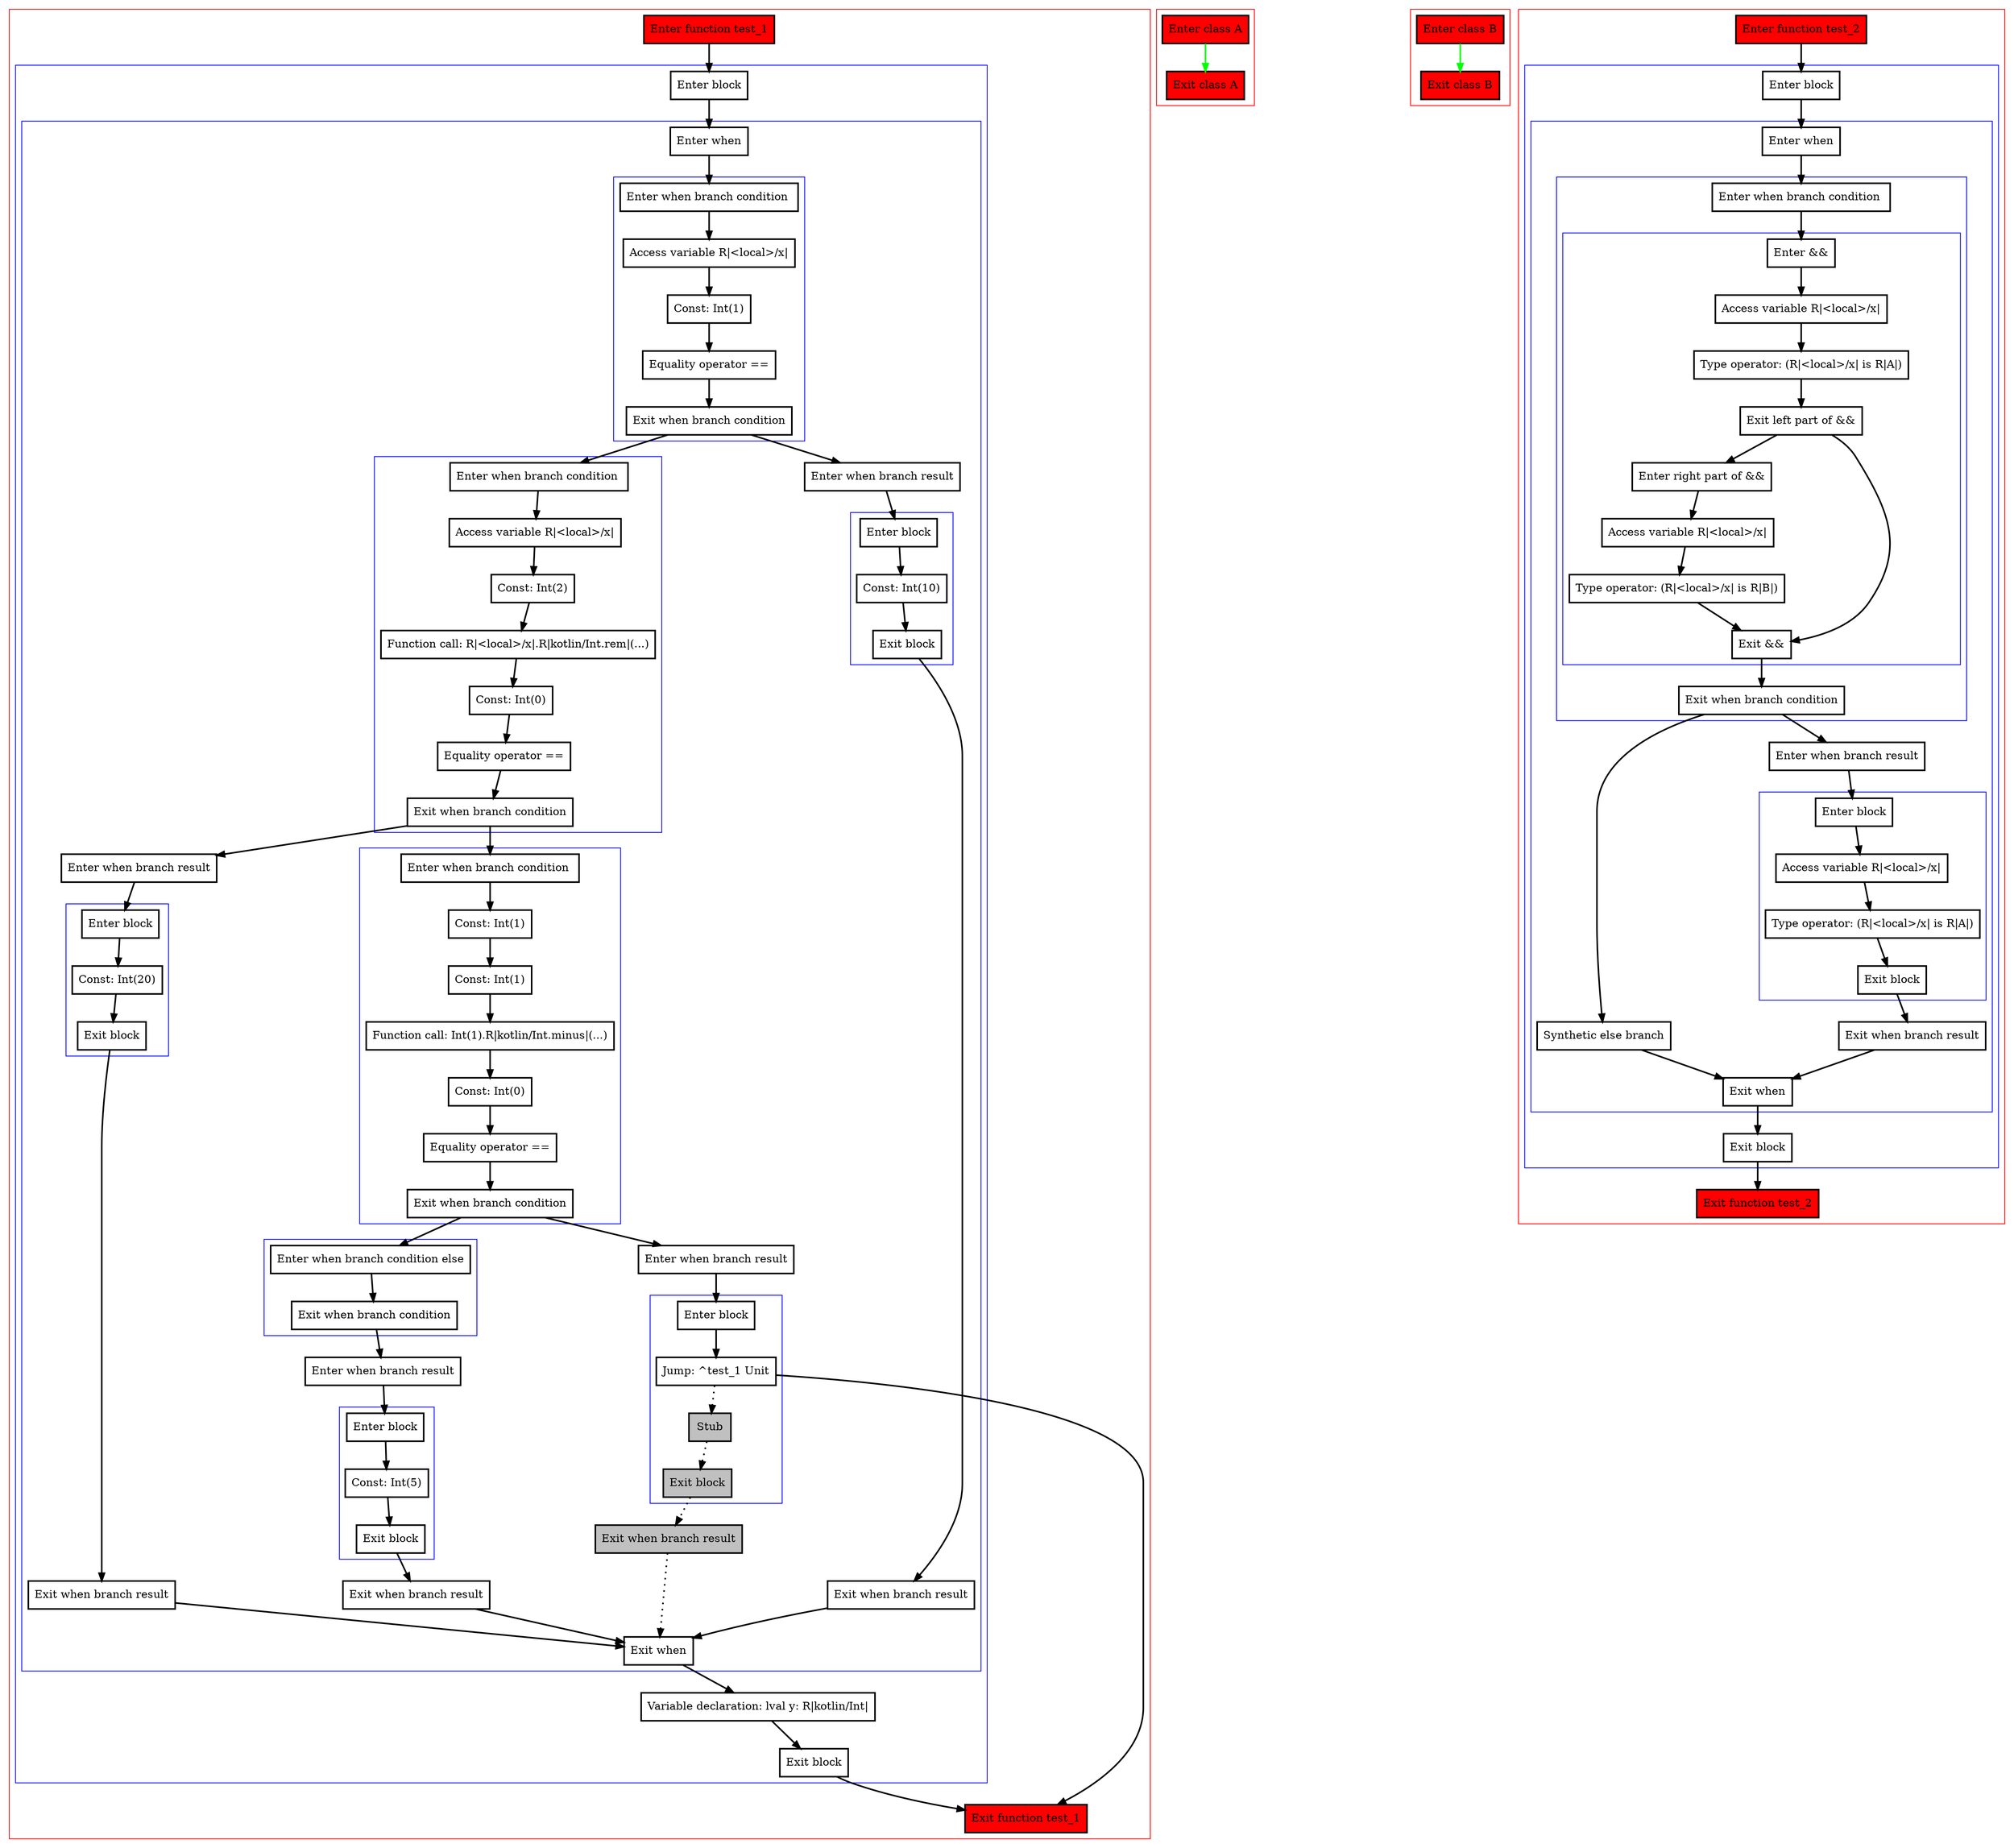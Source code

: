 digraph when_kt {
    graph [nodesep=3]
    node [shape=box penwidth=2]
    edge [penwidth=2]

    subgraph cluster_0 {
        color=red
        0 [label="Enter function test_1" style="filled" fillcolor=red];
        subgraph cluster_1 {
            color=blue
            1 [label="Enter block"];
            subgraph cluster_2 {
                color=blue
                2 [label="Enter when"];
                subgraph cluster_3 {
                    color=blue
                    3 [label="Enter when branch condition "];
                    4 [label="Access variable R|<local>/x|"];
                    5 [label="Const: Int(1)"];
                    6 [label="Equality operator =="];
                    7 [label="Exit when branch condition"];
                }
                subgraph cluster_4 {
                    color=blue
                    8 [label="Enter when branch condition "];
                    9 [label="Access variable R|<local>/x|"];
                    10 [label="Const: Int(2)"];
                    11 [label="Function call: R|<local>/x|.R|kotlin/Int.rem|(...)"];
                    12 [label="Const: Int(0)"];
                    13 [label="Equality operator =="];
                    14 [label="Exit when branch condition"];
                }
                subgraph cluster_5 {
                    color=blue
                    15 [label="Enter when branch condition "];
                    16 [label="Const: Int(1)"];
                    17 [label="Const: Int(1)"];
                    18 [label="Function call: Int(1).R|kotlin/Int.minus|(...)"];
                    19 [label="Const: Int(0)"];
                    20 [label="Equality operator =="];
                    21 [label="Exit when branch condition"];
                }
                subgraph cluster_6 {
                    color=blue
                    22 [label="Enter when branch condition else"];
                    23 [label="Exit when branch condition"];
                }
                24 [label="Enter when branch result"];
                subgraph cluster_7 {
                    color=blue
                    25 [label="Enter block"];
                    26 [label="Const: Int(5)"];
                    27 [label="Exit block"];
                }
                28 [label="Exit when branch result"];
                29 [label="Enter when branch result"];
                subgraph cluster_8 {
                    color=blue
                    30 [label="Enter block"];
                    31 [label="Jump: ^test_1 Unit"];
                    32 [label="Stub" style="filled" fillcolor=gray];
                    33 [label="Exit block" style="filled" fillcolor=gray];
                }
                34 [label="Exit when branch result" style="filled" fillcolor=gray];
                35 [label="Enter when branch result"];
                subgraph cluster_9 {
                    color=blue
                    36 [label="Enter block"];
                    37 [label="Const: Int(20)"];
                    38 [label="Exit block"];
                }
                39 [label="Exit when branch result"];
                40 [label="Enter when branch result"];
                subgraph cluster_10 {
                    color=blue
                    41 [label="Enter block"];
                    42 [label="Const: Int(10)"];
                    43 [label="Exit block"];
                }
                44 [label="Exit when branch result"];
                45 [label="Exit when"];
            }
            46 [label="Variable declaration: lval y: R|kotlin/Int|"];
            47 [label="Exit block"];
        }
        48 [label="Exit function test_1" style="filled" fillcolor=red];
    }
    0 -> {1};
    1 -> {2};
    2 -> {3};
    3 -> {4};
    4 -> {5};
    5 -> {6};
    6 -> {7};
    7 -> {40 8};
    8 -> {9};
    9 -> {10};
    10 -> {11};
    11 -> {12};
    12 -> {13};
    13 -> {14};
    14 -> {35 15};
    15 -> {16};
    16 -> {17};
    17 -> {18};
    18 -> {19};
    19 -> {20};
    20 -> {21};
    21 -> {29 22};
    22 -> {23};
    23 -> {24};
    24 -> {25};
    25 -> {26};
    26 -> {27};
    27 -> {28};
    28 -> {45};
    29 -> {30};
    30 -> {31};
    31 -> {48};
    31 -> {32} [style=dotted];
    32 -> {33} [style=dotted];
    33 -> {34} [style=dotted];
    34 -> {45} [style=dotted];
    35 -> {36};
    36 -> {37};
    37 -> {38};
    38 -> {39};
    39 -> {45};
    40 -> {41};
    41 -> {42};
    42 -> {43};
    43 -> {44};
    44 -> {45};
    45 -> {46};
    46 -> {47};
    47 -> {48};

    subgraph cluster_11 {
        color=red
        49 [label="Enter class A" style="filled" fillcolor=red];
        50 [label="Exit class A" style="filled" fillcolor=red];
    }
    49 -> {50} [color=green];

    subgraph cluster_12 {
        color=red
        51 [label="Enter class B" style="filled" fillcolor=red];
        52 [label="Exit class B" style="filled" fillcolor=red];
    }
    51 -> {52} [color=green];

    subgraph cluster_13 {
        color=red
        53 [label="Enter function test_2" style="filled" fillcolor=red];
        subgraph cluster_14 {
            color=blue
            54 [label="Enter block"];
            subgraph cluster_15 {
                color=blue
                55 [label="Enter when"];
                subgraph cluster_16 {
                    color=blue
                    56 [label="Enter when branch condition "];
                    subgraph cluster_17 {
                        color=blue
                        57 [label="Enter &&"];
                        58 [label="Access variable R|<local>/x|"];
                        59 [label="Type operator: (R|<local>/x| is R|A|)"];
                        60 [label="Exit left part of &&"];
                        61 [label="Enter right part of &&"];
                        62 [label="Access variable R|<local>/x|"];
                        63 [label="Type operator: (R|<local>/x| is R|B|)"];
                        64 [label="Exit &&"];
                    }
                    65 [label="Exit when branch condition"];
                }
                66 [label="Synthetic else branch"];
                67 [label="Enter when branch result"];
                subgraph cluster_18 {
                    color=blue
                    68 [label="Enter block"];
                    69 [label="Access variable R|<local>/x|"];
                    70 [label="Type operator: (R|<local>/x| is R|A|)"];
                    71 [label="Exit block"];
                }
                72 [label="Exit when branch result"];
                73 [label="Exit when"];
            }
            74 [label="Exit block"];
        }
        75 [label="Exit function test_2" style="filled" fillcolor=red];
    }
    53 -> {54};
    54 -> {55};
    55 -> {56};
    56 -> {57};
    57 -> {58};
    58 -> {59};
    59 -> {60};
    60 -> {64 61};
    61 -> {62};
    62 -> {63};
    63 -> {64};
    64 -> {65};
    65 -> {67 66};
    66 -> {73};
    67 -> {68};
    68 -> {69};
    69 -> {70};
    70 -> {71};
    71 -> {72};
    72 -> {73};
    73 -> {74};
    74 -> {75};

}
